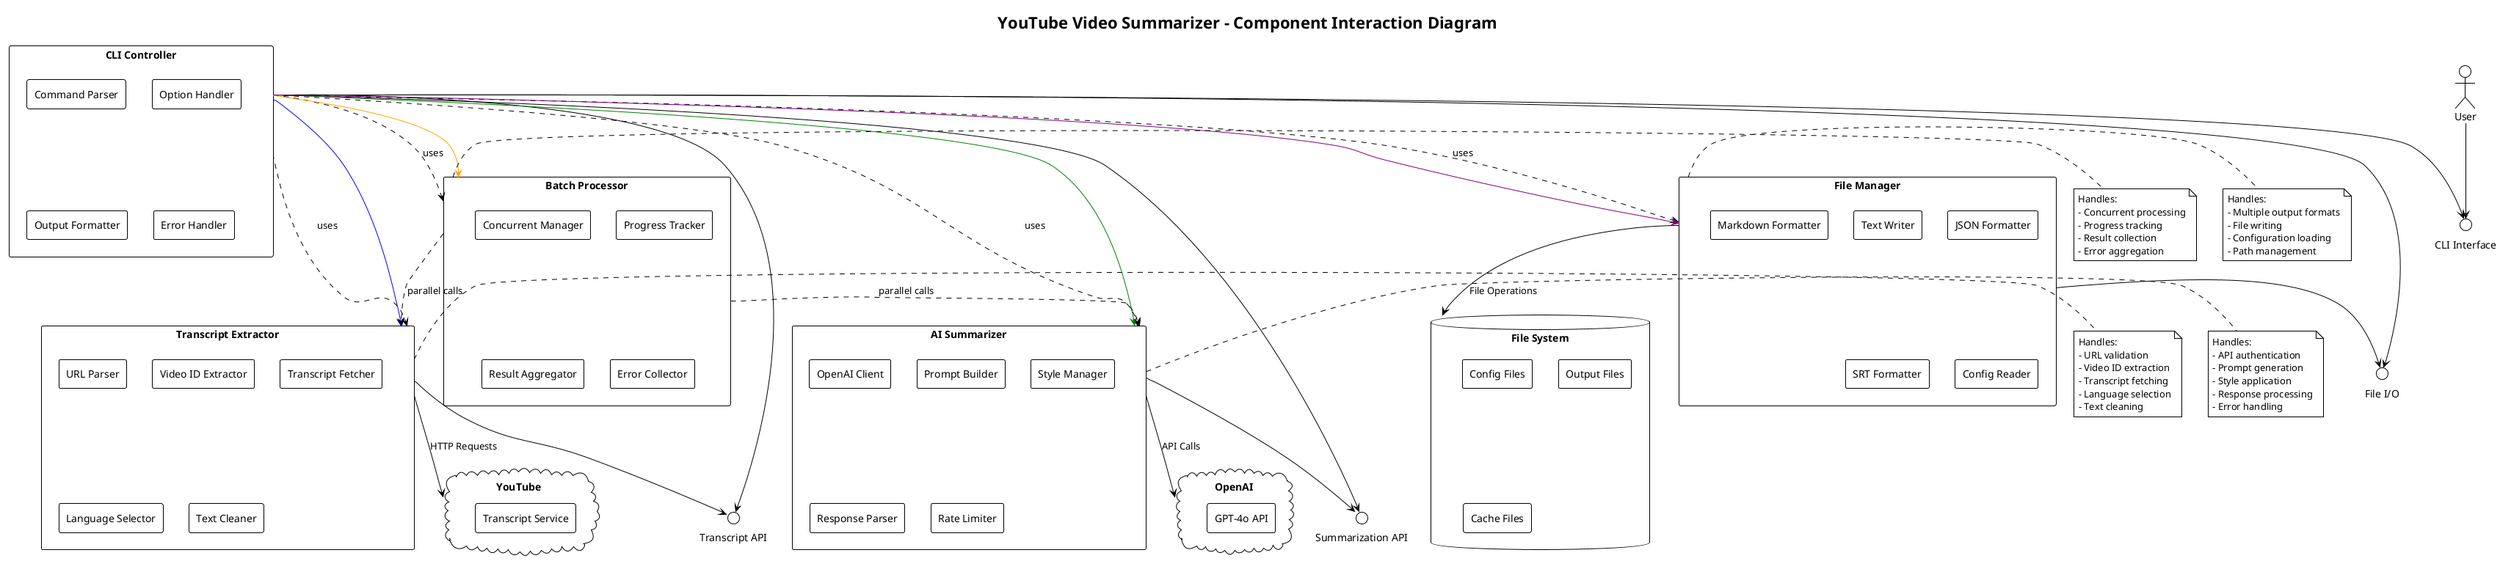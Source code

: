 @startuml YouTube_Summarizer_Components

!theme plain
skinparam backgroundColor #FFFFFF
skinparam componentStyle rectangle

title YouTube Video Summarizer - Component Interaction Diagram

' Define interfaces
interface "CLI Interface" as ICLI
interface "Transcript API" as ITranscript
interface "Summarization API" as ISummarize
interface "File I/O" as IFileIO

' Main Components
component "CLI Controller" as CLI {
    [Command Parser]
    [Option Handler]
    [Output Formatter]
    [Error Handler]
}

component "Transcript Extractor" as Extractor {
    [URL Parser]
    [Video ID Extractor]
    [Transcript Fetcher]
    [Language Selector]
    [Text Cleaner]
}

component "AI Summarizer" as Summarizer {
    [OpenAI Client]
    [Prompt Builder]
    [Style Manager]
    [Response Parser]
    [Rate Limiter]
}

component "Batch Processor" as BatchProcessor {
    [Concurrent Manager]
    [Progress Tracker]
    [Result Aggregator]
    [Error Collector]
}

component "File Manager" as FileManager {
    [Text Writer]
    [JSON Formatter]
    [Markdown Formatter]
    [SRT Formatter]
    [Config Reader]
}

' External Systems
cloud "YouTube" as YouTube {
    [Transcript Service]
}

cloud "OpenAI" as OpenAI {
    [GPT-4o API]
}

database "File System" as FileSystem {
    [Config Files]
    [Output Files]
    [Cache Files]
}

' User
actor "User" as User

' Connections
User --> ICLI
CLI --> ICLI

CLI --> ITranscript
Extractor --> ITranscript

CLI --> ISummarize
Summarizer --> ISummarize

CLI --> IFileIO
FileManager --> IFileIO

' External connections
Extractor --> YouTube : HTTP Requests
Summarizer --> OpenAI : API Calls
FileManager --> FileSystem : File Operations

' Internal component interactions
CLI ..> Extractor : uses
CLI ..> Summarizer : uses
CLI ..> BatchProcessor : uses
CLI ..> FileManager : uses

BatchProcessor ..> Extractor : parallel calls
BatchProcessor ..> Summarizer : parallel calls

' Data flow annotations
note right of Extractor
  Handles:
  - URL validation
  - Video ID extraction
  - Transcript fetching
  - Language selection
  - Text cleaning
end note

note right of Summarizer
  Handles:
  - API authentication
  - Prompt generation
  - Style application
  - Response processing
  - Error handling
end note

note right of BatchProcessor
  Handles:
  - Concurrent processing
  - Progress tracking
  - Result collection
  - Error aggregation
end note

note right of FileManager
  Handles:
  - Multiple output formats
  - File writing
  - Configuration loading
  - Path management
end note

' Styling
CLI -[#blue]-> Extractor
CLI -[#green]-> Summarizer
CLI -[#orange]-> BatchProcessor
CLI -[#purple]-> FileManager

@enduml

